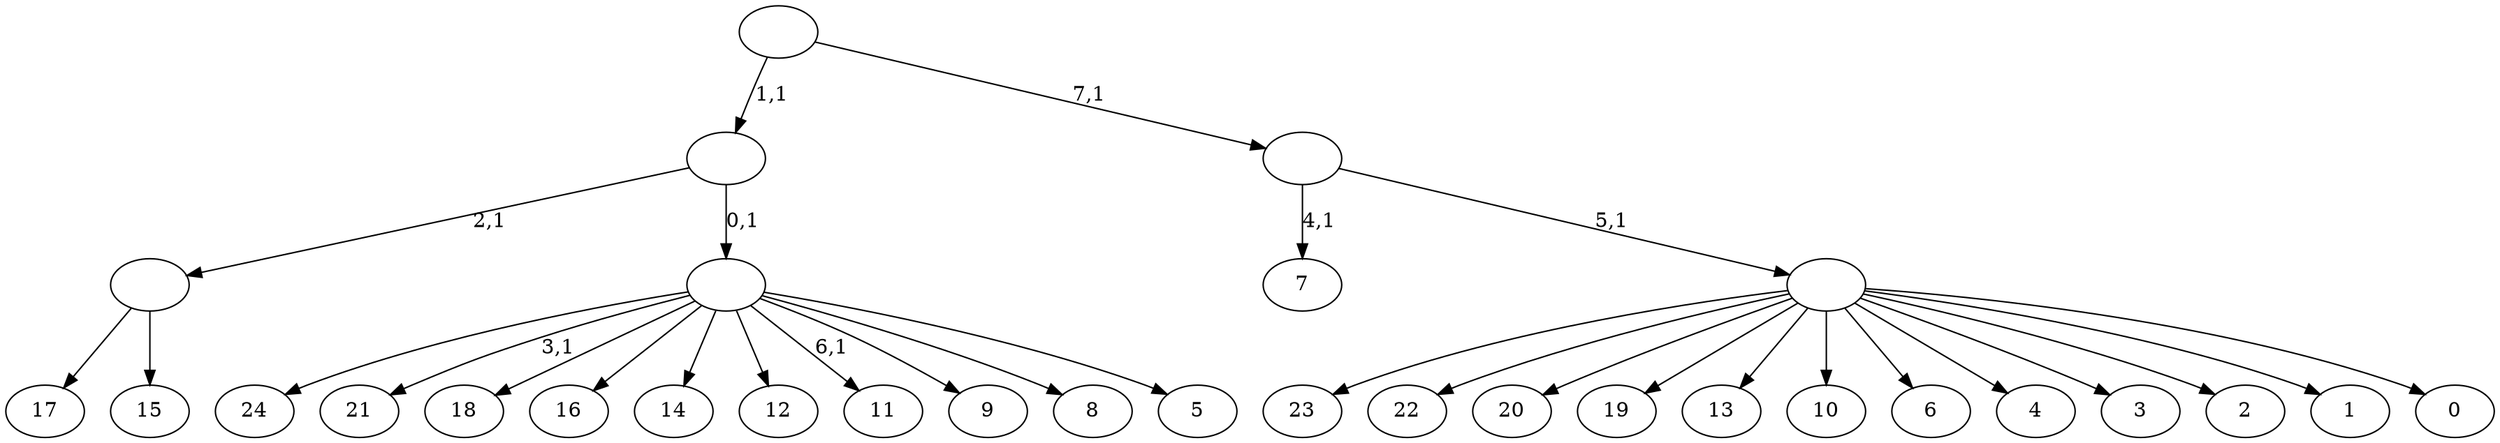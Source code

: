 digraph T {
	33 [label="24"]
	32 [label="23"]
	31 [label="22"]
	30 [label="21"]
	28 [label="20"]
	27 [label="19"]
	26 [label="18"]
	25 [label="17"]
	24 [label="16"]
	23 [label="15"]
	22 [label=""]
	21 [label="14"]
	20 [label="13"]
	19 [label="12"]
	18 [label="11"]
	16 [label="10"]
	15 [label="9"]
	14 [label="8"]
	13 [label="7"]
	11 [label="6"]
	10 [label="5"]
	9 [label=""]
	8 [label=""]
	7 [label="4"]
	6 [label="3"]
	5 [label="2"]
	4 [label="1"]
	3 [label="0"]
	2 [label=""]
	1 [label=""]
	0 [label=""]
	22 -> 25 [label=""]
	22 -> 23 [label=""]
	9 -> 18 [label="6,1"]
	9 -> 30 [label="3,1"]
	9 -> 33 [label=""]
	9 -> 26 [label=""]
	9 -> 24 [label=""]
	9 -> 21 [label=""]
	9 -> 19 [label=""]
	9 -> 15 [label=""]
	9 -> 14 [label=""]
	9 -> 10 [label=""]
	8 -> 22 [label="2,1"]
	8 -> 9 [label="0,1"]
	2 -> 32 [label=""]
	2 -> 31 [label=""]
	2 -> 28 [label=""]
	2 -> 27 [label=""]
	2 -> 20 [label=""]
	2 -> 16 [label=""]
	2 -> 11 [label=""]
	2 -> 7 [label=""]
	2 -> 6 [label=""]
	2 -> 5 [label=""]
	2 -> 4 [label=""]
	2 -> 3 [label=""]
	1 -> 13 [label="4,1"]
	1 -> 2 [label="5,1"]
	0 -> 8 [label="1,1"]
	0 -> 1 [label="7,1"]
}
